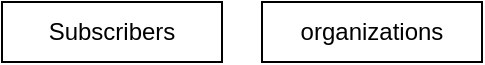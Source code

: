 <mxfile>
    <diagram id="heAXlJUG9KzXboXfDzaD" name="Page-1">
        <mxGraphModel dx="674" dy="239" grid="1" gridSize="10" guides="1" tooltips="1" connect="1" arrows="1" fold="1" page="1" pageScale="1" pageWidth="850" pageHeight="1100" math="0" shadow="0">
            <root>
                <mxCell id="0"/>
                <mxCell id="1" parent="0"/>
                <mxCell id="8" value="Subscribers&lt;br&gt;" style="whiteSpace=wrap;html=1;" vertex="1" parent="1">
                    <mxGeometry x="30" y="20" width="110" height="30" as="geometry"/>
                </mxCell>
                <mxCell id="9" value="organizations" style="whiteSpace=wrap;html=1;" vertex="1" parent="1">
                    <mxGeometry x="160" y="20" width="110" height="30" as="geometry"/>
                </mxCell>
            </root>
        </mxGraphModel>
    </diagram>
</mxfile>